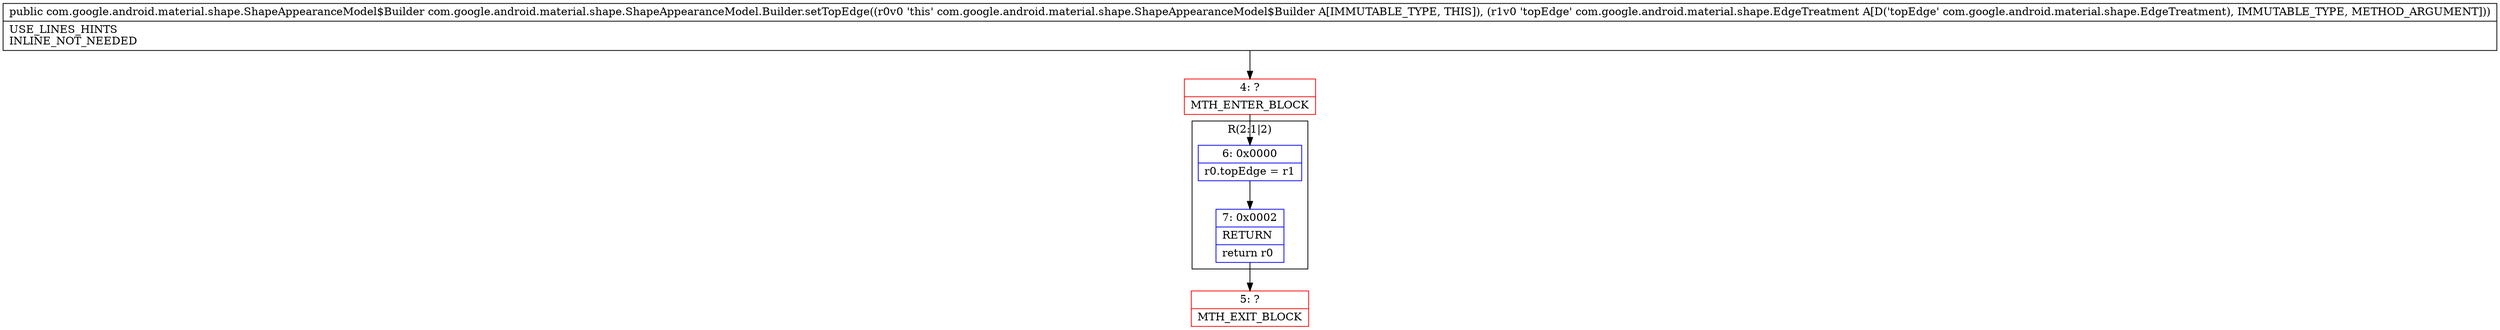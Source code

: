 digraph "CFG forcom.google.android.material.shape.ShapeAppearanceModel.Builder.setTopEdge(Lcom\/google\/android\/material\/shape\/EdgeTreatment;)Lcom\/google\/android\/material\/shape\/ShapeAppearanceModel$Builder;" {
subgraph cluster_Region_456088641 {
label = "R(2:1|2)";
node [shape=record,color=blue];
Node_6 [shape=record,label="{6\:\ 0x0000|r0.topEdge = r1\l}"];
Node_7 [shape=record,label="{7\:\ 0x0002|RETURN\l|return r0\l}"];
}
Node_4 [shape=record,color=red,label="{4\:\ ?|MTH_ENTER_BLOCK\l}"];
Node_5 [shape=record,color=red,label="{5\:\ ?|MTH_EXIT_BLOCK\l}"];
MethodNode[shape=record,label="{public com.google.android.material.shape.ShapeAppearanceModel$Builder com.google.android.material.shape.ShapeAppearanceModel.Builder.setTopEdge((r0v0 'this' com.google.android.material.shape.ShapeAppearanceModel$Builder A[IMMUTABLE_TYPE, THIS]), (r1v0 'topEdge' com.google.android.material.shape.EdgeTreatment A[D('topEdge' com.google.android.material.shape.EdgeTreatment), IMMUTABLE_TYPE, METHOD_ARGUMENT]))  | USE_LINES_HINTS\lINLINE_NOT_NEEDED\l}"];
MethodNode -> Node_4;Node_6 -> Node_7;
Node_7 -> Node_5;
Node_4 -> Node_6;
}

